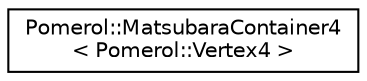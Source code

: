 digraph "Graphical Class Hierarchy"
{
  edge [fontname="Helvetica",fontsize="10",labelfontname="Helvetica",labelfontsize="10"];
  node [fontname="Helvetica",fontsize="10",shape=record];
  rankdir="LR";
  Node0 [label="Pomerol::MatsubaraContainer4\l\< Pomerol::Vertex4 \>",height=0.2,width=0.4,color="black", fillcolor="white", style="filled",URL="$class_pomerol_1_1_matsubara_container4.html"];
}
